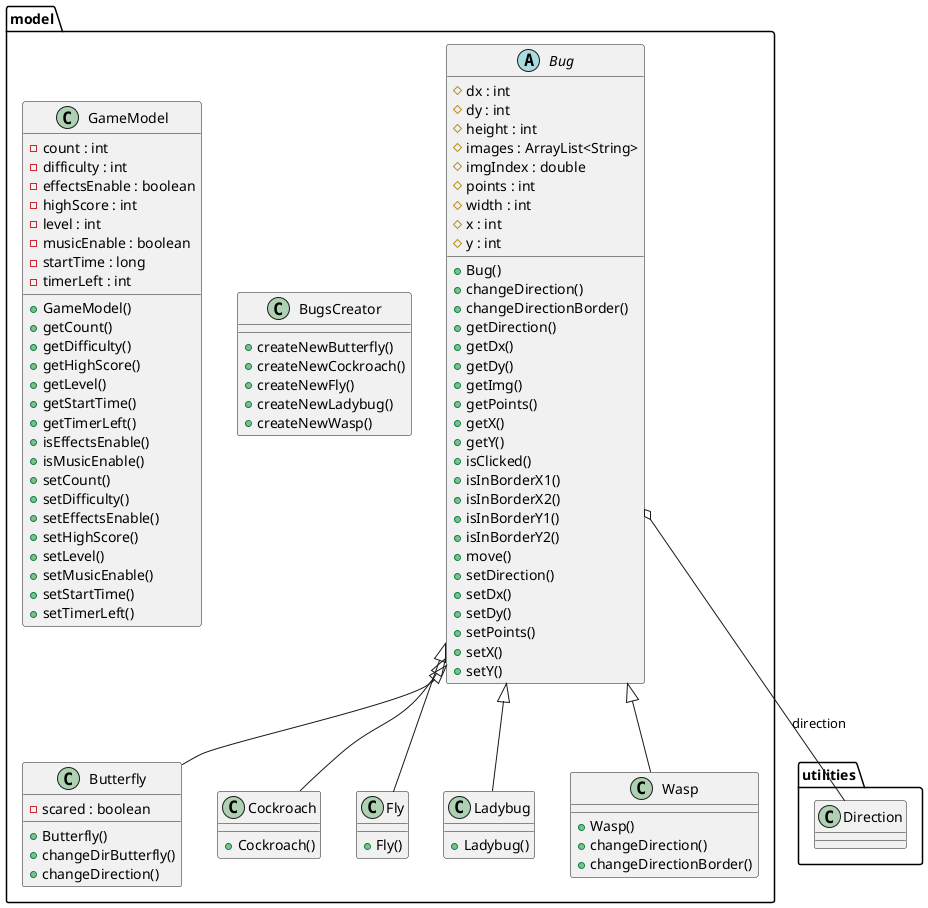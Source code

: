 @startuml

 namespace model {
      abstract class model.Bug {
          # dx : int
          # dy : int
          # height : int
          # images : ArrayList<String>
          # imgIndex : double
          # points : int
          # width : int
          # x : int
          # y : int
          + Bug()
          + changeDirection()
          + changeDirectionBorder()
          + getDirection()
          + getDx()
          + getDy()
          + getImg()
          + getPoints()
          + getX()
          + getY()
          + isClicked()
          + isInBorderX1()
          + isInBorderX2()
          + isInBorderY1()
          + isInBorderY2()
          + move()
          + setDirection()
          + setDx()
          + setDy()
          + setPoints()
          + setX()
          + setY()
      }
    }
  

  namespace model {
      class model.BugsCreator {
          + createNewButterfly()
          + createNewCockroach()
          + createNewFly()
          + createNewLadybug()
          + createNewWasp()
      }
    }
  

  namespace model {
      class model.Butterfly {
          - scared : boolean
          + Butterfly()
          + changeDirButterfly()
          + changeDirection()
      }
    }
  

  namespace model {
      class model.Cockroach {
          + Cockroach()
      }
    }
  

  namespace model {
      class model.Fly {
          + Fly()
      }
    }
  

  namespace model {
      class model.GameModel {
          - count : int
          - difficulty : int
          - effectsEnable : boolean
          - highScore : int
          - level : int
          - musicEnable : boolean
          - startTime : long
          - timerLeft : int
          + GameModel()
          + getCount()
          + getDifficulty()
          + getHighScore()
          + getLevel()
          + getStartTime()
          + getTimerLeft()
          + isEffectsEnable()
          + isMusicEnable()
          + setCount()
          + setDifficulty()
          + setEffectsEnable()
          + setHighScore()
          + setLevel()
          + setMusicEnable()
          + setStartTime()
          + setTimerLeft()
      }
    }
  

  namespace model {
      class model.Ladybug {
          + Ladybug()
      }
    }
  

  namespace model {
      class model.Wasp {
          + Wasp()
          + changeDirection()
          + changeDirectionBorder()
      }
    }
  

  model.Bug o-- utilities.Direction : direction
  model.Butterfly -up-|> model.Bug
  model.Cockroach -up-|> model.Bug
  model.Fly -up-|> model.Bug
  model.Ladybug -up-|> model.Bug
  model.Wasp -up-|> model.Bug



@enduml
